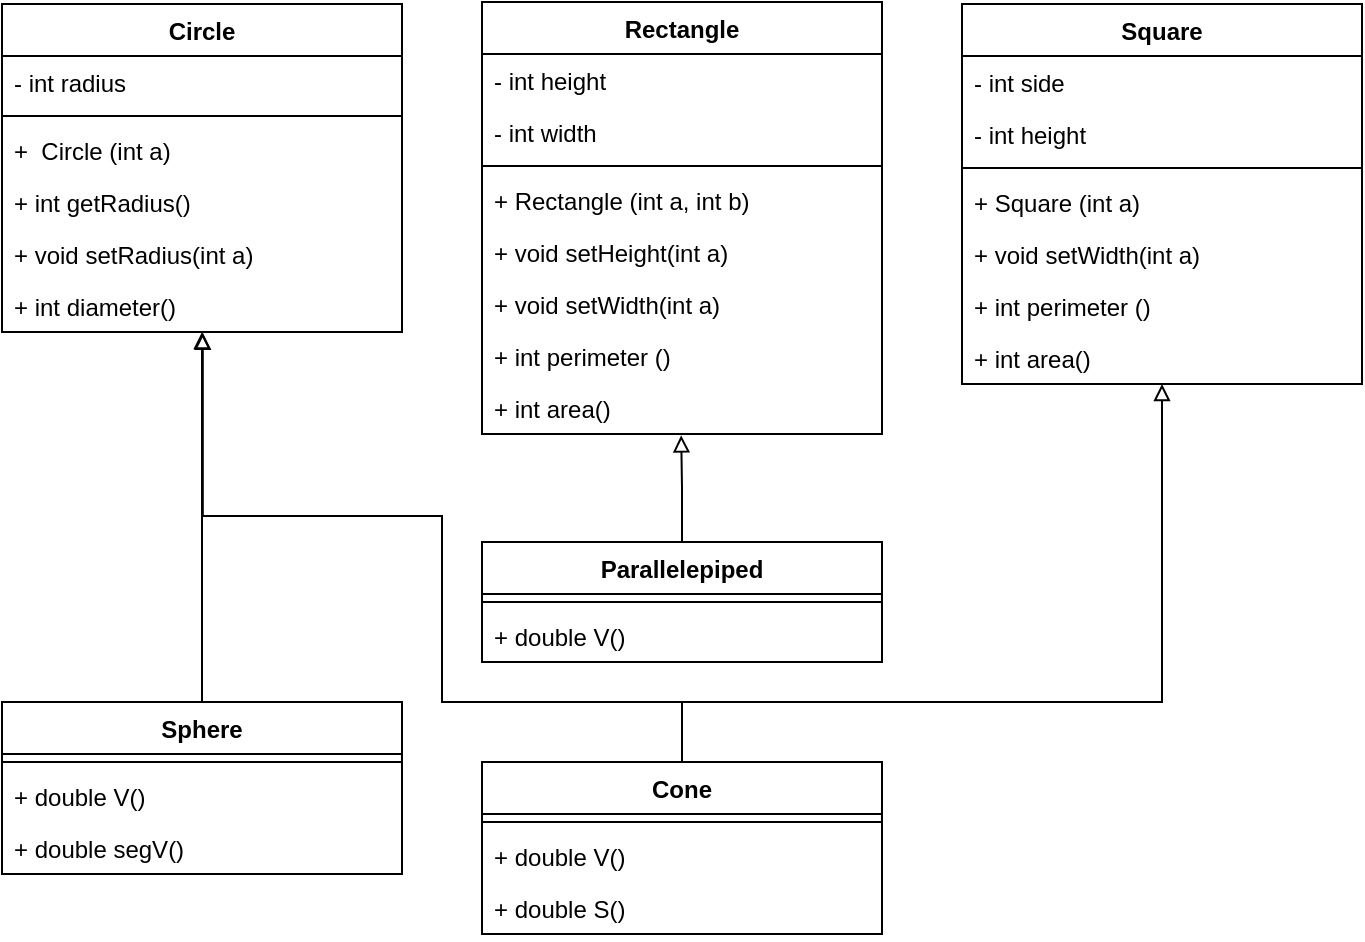 <mxfile version="13.7.9" type="device"><diagram id="gKynJr1I7mAVgRuwimTQ" name="Page-1"><mxGraphModel dx="723" dy="375" grid="1" gridSize="10" guides="1" tooltips="1" connect="1" arrows="1" fold="1" page="1" pageScale="1" pageWidth="827" pageHeight="1169" math="0" shadow="0"><root><mxCell id="0"/><mxCell id="1" parent="0"/><mxCell id="F-S0BDC6EDVDsCWJOt6T-1" value="Circle" style="swimlane;fontStyle=1;align=center;verticalAlign=top;childLayout=stackLayout;horizontal=1;startSize=26;horizontalStack=0;resizeParent=1;resizeParentMax=0;resizeLast=0;collapsible=1;marginBottom=0;" vertex="1" parent="1"><mxGeometry x="40" y="41" width="200" height="164" as="geometry"/></mxCell><mxCell id="F-S0BDC6EDVDsCWJOt6T-2" value="- int radius" style="text;strokeColor=none;fillColor=none;align=left;verticalAlign=top;spacingLeft=4;spacingRight=4;overflow=hidden;rotatable=0;points=[[0,0.5],[1,0.5]];portConstraint=eastwest;" vertex="1" parent="F-S0BDC6EDVDsCWJOt6T-1"><mxGeometry y="26" width="200" height="26" as="geometry"/></mxCell><mxCell id="F-S0BDC6EDVDsCWJOt6T-3" value="" style="line;strokeWidth=1;fillColor=none;align=left;verticalAlign=middle;spacingTop=-1;spacingLeft=3;spacingRight=3;rotatable=0;labelPosition=right;points=[];portConstraint=eastwest;" vertex="1" parent="F-S0BDC6EDVDsCWJOt6T-1"><mxGeometry y="52" width="200" height="8" as="geometry"/></mxCell><mxCell id="F-S0BDC6EDVDsCWJOt6T-4" value="+  Circle (int a)" style="text;strokeColor=none;fillColor=none;align=left;verticalAlign=top;spacingLeft=4;spacingRight=4;overflow=hidden;rotatable=0;points=[[0,0.5],[1,0.5]];portConstraint=eastwest;" vertex="1" parent="F-S0BDC6EDVDsCWJOt6T-1"><mxGeometry y="60" width="200" height="26" as="geometry"/></mxCell><mxCell id="F-S0BDC6EDVDsCWJOt6T-5" value="+ int getRadius()&#10;" style="text;strokeColor=none;fillColor=none;align=left;verticalAlign=top;spacingLeft=4;spacingRight=4;overflow=hidden;rotatable=0;points=[[0,0.5],[1,0.5]];portConstraint=eastwest;" vertex="1" parent="F-S0BDC6EDVDsCWJOt6T-1"><mxGeometry y="86" width="200" height="26" as="geometry"/></mxCell><mxCell id="F-S0BDC6EDVDsCWJOt6T-6" value="+ void setRadius(int a)" style="text;strokeColor=none;fillColor=none;align=left;verticalAlign=top;spacingLeft=4;spacingRight=4;overflow=hidden;rotatable=0;points=[[0,0.5],[1,0.5]];portConstraint=eastwest;" vertex="1" parent="F-S0BDC6EDVDsCWJOt6T-1"><mxGeometry y="112" width="200" height="26" as="geometry"/></mxCell><mxCell id="F-S0BDC6EDVDsCWJOt6T-7" value="+ int diameter()&#10;" style="text;strokeColor=none;fillColor=none;align=left;verticalAlign=top;spacingLeft=4;spacingRight=4;overflow=hidden;rotatable=0;points=[[0,0.5],[1,0.5]];portConstraint=eastwest;" vertex="1" parent="F-S0BDC6EDVDsCWJOt6T-1"><mxGeometry y="138" width="200" height="26" as="geometry"/></mxCell><mxCell id="F-S0BDC6EDVDsCWJOt6T-9" value="Rectangle" style="swimlane;fontStyle=1;align=center;verticalAlign=top;childLayout=stackLayout;horizontal=1;startSize=26;horizontalStack=0;resizeParent=1;resizeParentMax=0;resizeLast=0;collapsible=1;marginBottom=0;" vertex="1" parent="1"><mxGeometry x="280" y="40" width="200" height="216" as="geometry"/></mxCell><mxCell id="F-S0BDC6EDVDsCWJOt6T-10" value="- int height" style="text;strokeColor=none;fillColor=none;align=left;verticalAlign=top;spacingLeft=4;spacingRight=4;overflow=hidden;rotatable=0;points=[[0,0.5],[1,0.5]];portConstraint=eastwest;" vertex="1" parent="F-S0BDC6EDVDsCWJOt6T-9"><mxGeometry y="26" width="200" height="26" as="geometry"/></mxCell><mxCell id="F-S0BDC6EDVDsCWJOt6T-11" value="- int width" style="text;strokeColor=none;fillColor=none;align=left;verticalAlign=top;spacingLeft=4;spacingRight=4;overflow=hidden;rotatable=0;points=[[0,0.5],[1,0.5]];portConstraint=eastwest;" vertex="1" parent="F-S0BDC6EDVDsCWJOt6T-9"><mxGeometry y="52" width="200" height="26" as="geometry"/></mxCell><mxCell id="F-S0BDC6EDVDsCWJOt6T-12" value="" style="line;strokeWidth=1;fillColor=none;align=left;verticalAlign=middle;spacingTop=-1;spacingLeft=3;spacingRight=3;rotatable=0;labelPosition=right;points=[];portConstraint=eastwest;" vertex="1" parent="F-S0BDC6EDVDsCWJOt6T-9"><mxGeometry y="78" width="200" height="8" as="geometry"/></mxCell><mxCell id="F-S0BDC6EDVDsCWJOt6T-13" value="+ Rectangle (int a, int b)" style="text;strokeColor=none;fillColor=none;align=left;verticalAlign=top;spacingLeft=4;spacingRight=4;overflow=hidden;rotatable=0;points=[[0,0.5],[1,0.5]];portConstraint=eastwest;" vertex="1" parent="F-S0BDC6EDVDsCWJOt6T-9"><mxGeometry y="86" width="200" height="26" as="geometry"/></mxCell><mxCell id="F-S0BDC6EDVDsCWJOt6T-14" value="+ void setHeight(int a)" style="text;strokeColor=none;fillColor=none;align=left;verticalAlign=top;spacingLeft=4;spacingRight=4;overflow=hidden;rotatable=0;points=[[0,0.5],[1,0.5]];portConstraint=eastwest;" vertex="1" parent="F-S0BDC6EDVDsCWJOt6T-9"><mxGeometry y="112" width="200" height="26" as="geometry"/></mxCell><mxCell id="F-S0BDC6EDVDsCWJOt6T-15" value="+ void setWidth(int a)" style="text;strokeColor=none;fillColor=none;align=left;verticalAlign=top;spacingLeft=4;spacingRight=4;overflow=hidden;rotatable=0;points=[[0,0.5],[1,0.5]];portConstraint=eastwest;" vertex="1" parent="F-S0BDC6EDVDsCWJOt6T-9"><mxGeometry y="138" width="200" height="26" as="geometry"/></mxCell><mxCell id="F-S0BDC6EDVDsCWJOt6T-16" value="+ int perimeter () " style="text;strokeColor=none;fillColor=none;align=left;verticalAlign=top;spacingLeft=4;spacingRight=4;overflow=hidden;rotatable=0;points=[[0,0.5],[1,0.5]];portConstraint=eastwest;" vertex="1" parent="F-S0BDC6EDVDsCWJOt6T-9"><mxGeometry y="164" width="200" height="26" as="geometry"/></mxCell><mxCell id="F-S0BDC6EDVDsCWJOt6T-17" value="+ int area()" style="text;strokeColor=none;fillColor=none;align=left;verticalAlign=top;spacingLeft=4;spacingRight=4;overflow=hidden;rotatable=0;points=[[0,0.5],[1,0.5]];portConstraint=eastwest;" vertex="1" parent="F-S0BDC6EDVDsCWJOt6T-9"><mxGeometry y="190" width="200" height="26" as="geometry"/></mxCell><mxCell id="F-S0BDC6EDVDsCWJOt6T-18" value="Square" style="swimlane;fontStyle=1;align=center;verticalAlign=top;childLayout=stackLayout;horizontal=1;startSize=26;horizontalStack=0;resizeParent=1;resizeParentMax=0;resizeLast=0;collapsible=1;marginBottom=0;" vertex="1" parent="1"><mxGeometry x="520" y="41" width="200" height="190" as="geometry"/></mxCell><mxCell id="F-S0BDC6EDVDsCWJOt6T-19" value="- int side" style="text;strokeColor=none;fillColor=none;align=left;verticalAlign=top;spacingLeft=4;spacingRight=4;overflow=hidden;rotatable=0;points=[[0,0.5],[1,0.5]];portConstraint=eastwest;" vertex="1" parent="F-S0BDC6EDVDsCWJOt6T-18"><mxGeometry y="26" width="200" height="26" as="geometry"/></mxCell><mxCell id="F-S0BDC6EDVDsCWJOt6T-46" value="- int height" style="text;strokeColor=none;fillColor=none;align=left;verticalAlign=top;spacingLeft=4;spacingRight=4;overflow=hidden;rotatable=0;points=[[0,0.5],[1,0.5]];portConstraint=eastwest;" vertex="1" parent="F-S0BDC6EDVDsCWJOt6T-18"><mxGeometry y="52" width="200" height="26" as="geometry"/></mxCell><mxCell id="F-S0BDC6EDVDsCWJOt6T-20" value="" style="line;strokeWidth=1;fillColor=none;align=left;verticalAlign=middle;spacingTop=-1;spacingLeft=3;spacingRight=3;rotatable=0;labelPosition=right;points=[];portConstraint=eastwest;" vertex="1" parent="F-S0BDC6EDVDsCWJOt6T-18"><mxGeometry y="78" width="200" height="8" as="geometry"/></mxCell><mxCell id="F-S0BDC6EDVDsCWJOt6T-21" value="+ Square (int a)" style="text;strokeColor=none;fillColor=none;align=left;verticalAlign=top;spacingLeft=4;spacingRight=4;overflow=hidden;rotatable=0;points=[[0,0.5],[1,0.5]];portConstraint=eastwest;" vertex="1" parent="F-S0BDC6EDVDsCWJOt6T-18"><mxGeometry y="86" width="200" height="26" as="geometry"/></mxCell><mxCell id="F-S0BDC6EDVDsCWJOt6T-22" value="+ void setWidth(int a)" style="text;strokeColor=none;fillColor=none;align=left;verticalAlign=top;spacingLeft=4;spacingRight=4;overflow=hidden;rotatable=0;points=[[0,0.5],[1,0.5]];portConstraint=eastwest;" vertex="1" parent="F-S0BDC6EDVDsCWJOt6T-18"><mxGeometry y="112" width="200" height="26" as="geometry"/></mxCell><mxCell id="F-S0BDC6EDVDsCWJOt6T-23" value="+ int perimeter () " style="text;strokeColor=none;fillColor=none;align=left;verticalAlign=top;spacingLeft=4;spacingRight=4;overflow=hidden;rotatable=0;points=[[0,0.5],[1,0.5]];portConstraint=eastwest;" vertex="1" parent="F-S0BDC6EDVDsCWJOt6T-18"><mxGeometry y="138" width="200" height="26" as="geometry"/></mxCell><mxCell id="F-S0BDC6EDVDsCWJOt6T-47" value="+ int area()" style="text;strokeColor=none;fillColor=none;align=left;verticalAlign=top;spacingLeft=4;spacingRight=4;overflow=hidden;rotatable=0;points=[[0,0.5],[1,0.5]];portConstraint=eastwest;" vertex="1" parent="F-S0BDC6EDVDsCWJOt6T-18"><mxGeometry y="164" width="200" height="26" as="geometry"/></mxCell><mxCell id="F-S0BDC6EDVDsCWJOt6T-38" style="edgeStyle=orthogonalEdgeStyle;rounded=0;orthogonalLoop=1;jettySize=auto;html=1;exitX=0.5;exitY=0;exitDx=0;exitDy=0;entryX=0.498;entryY=1.026;entryDx=0;entryDy=0;entryPerimeter=0;endArrow=block;endFill=0;" edge="1" parent="1" source="F-S0BDC6EDVDsCWJOt6T-34" target="F-S0BDC6EDVDsCWJOt6T-17"><mxGeometry relative="1" as="geometry"/></mxCell><mxCell id="F-S0BDC6EDVDsCWJOt6T-34" value="Parallelepiped" style="swimlane;fontStyle=1;align=center;verticalAlign=top;childLayout=stackLayout;horizontal=1;startSize=26;horizontalStack=0;resizeParent=1;resizeParentMax=0;resizeLast=0;collapsible=1;marginBottom=0;" vertex="1" parent="1"><mxGeometry x="280" y="310" width="200" height="60" as="geometry"/></mxCell><mxCell id="F-S0BDC6EDVDsCWJOt6T-35" value="" style="line;strokeWidth=1;fillColor=none;align=left;verticalAlign=middle;spacingTop=-1;spacingLeft=3;spacingRight=3;rotatable=0;labelPosition=right;points=[];portConstraint=eastwest;" vertex="1" parent="F-S0BDC6EDVDsCWJOt6T-34"><mxGeometry y="26" width="200" height="8" as="geometry"/></mxCell><mxCell id="F-S0BDC6EDVDsCWJOt6T-36" value="+ double V()" style="text;strokeColor=none;fillColor=none;align=left;verticalAlign=top;spacingLeft=4;spacingRight=4;overflow=hidden;rotatable=0;points=[[0,0.5],[1,0.5]];portConstraint=eastwest;" vertex="1" parent="F-S0BDC6EDVDsCWJOt6T-34"><mxGeometry y="34" width="200" height="26" as="geometry"/></mxCell><mxCell id="F-S0BDC6EDVDsCWJOt6T-43" style="edgeStyle=orthogonalEdgeStyle;rounded=0;orthogonalLoop=1;jettySize=auto;html=1;exitX=0.5;exitY=0;exitDx=0;exitDy=0;entryX=0.5;entryY=1;entryDx=0;entryDy=0;endArrow=block;endFill=0;" edge="1" parent="1" source="F-S0BDC6EDVDsCWJOt6T-39" target="F-S0BDC6EDVDsCWJOt6T-18"><mxGeometry relative="1" as="geometry"><Array as="points"><mxPoint x="380" y="390"/><mxPoint x="620" y="390"/></Array></mxGeometry></mxCell><mxCell id="F-S0BDC6EDVDsCWJOt6T-44" style="edgeStyle=orthogonalEdgeStyle;rounded=0;orthogonalLoop=1;jettySize=auto;html=1;exitX=0.5;exitY=0;exitDx=0;exitDy=0;entryX=0.502;entryY=1.128;entryDx=0;entryDy=0;entryPerimeter=0;endArrow=block;endFill=0;" edge="1" parent="1"><mxGeometry relative="1" as="geometry"><mxPoint x="380" y="417" as="sourcePoint"/><mxPoint x="140.4" y="205.328" as="targetPoint"/><Array as="points"><mxPoint x="380" y="390"/><mxPoint x="260" y="390"/><mxPoint x="260" y="297"/><mxPoint x="140" y="297"/></Array></mxGeometry></mxCell><mxCell id="F-S0BDC6EDVDsCWJOt6T-39" value="Cone" style="swimlane;fontStyle=1;align=center;verticalAlign=top;childLayout=stackLayout;horizontal=1;startSize=26;horizontalStack=0;resizeParent=1;resizeParentMax=0;resizeLast=0;collapsible=1;marginBottom=0;" vertex="1" parent="1"><mxGeometry x="280" y="420" width="200" height="86" as="geometry"/></mxCell><mxCell id="F-S0BDC6EDVDsCWJOt6T-40" value="" style="line;strokeWidth=1;fillColor=none;align=left;verticalAlign=middle;spacingTop=-1;spacingLeft=3;spacingRight=3;rotatable=0;labelPosition=right;points=[];portConstraint=eastwest;" vertex="1" parent="F-S0BDC6EDVDsCWJOt6T-39"><mxGeometry y="26" width="200" height="8" as="geometry"/></mxCell><mxCell id="F-S0BDC6EDVDsCWJOt6T-41" value="+ double V()" style="text;strokeColor=none;fillColor=none;align=left;verticalAlign=top;spacingLeft=4;spacingRight=4;overflow=hidden;rotatable=0;points=[[0,0.5],[1,0.5]];portConstraint=eastwest;" vertex="1" parent="F-S0BDC6EDVDsCWJOt6T-39"><mxGeometry y="34" width="200" height="26" as="geometry"/></mxCell><mxCell id="F-S0BDC6EDVDsCWJOt6T-48" value="+ double S()" style="text;strokeColor=none;fillColor=none;align=left;verticalAlign=top;spacingLeft=4;spacingRight=4;overflow=hidden;rotatable=0;points=[[0,0.5],[1,0.5]];portConstraint=eastwest;" vertex="1" parent="F-S0BDC6EDVDsCWJOt6T-39"><mxGeometry y="60" width="200" height="26" as="geometry"/></mxCell><mxCell id="F-S0BDC6EDVDsCWJOt6T-45" style="edgeStyle=orthogonalEdgeStyle;rounded=0;orthogonalLoop=1;jettySize=auto;html=1;exitX=0.5;exitY=0;exitDx=0;exitDy=0;entryX=0.5;entryY=1;entryDx=0;entryDy=0;endArrow=block;endFill=0;" edge="1" parent="1" source="F-S0BDC6EDVDsCWJOt6T-25" target="F-S0BDC6EDVDsCWJOt6T-1"><mxGeometry relative="1" as="geometry"/></mxCell><mxCell id="F-S0BDC6EDVDsCWJOt6T-25" value="Sphere" style="swimlane;fontStyle=1;align=center;verticalAlign=top;childLayout=stackLayout;horizontal=1;startSize=26;horizontalStack=0;resizeParent=1;resizeParentMax=0;resizeLast=0;collapsible=1;marginBottom=0;" vertex="1" parent="1"><mxGeometry x="40" y="390" width="200" height="86" as="geometry"/></mxCell><mxCell id="F-S0BDC6EDVDsCWJOt6T-27" value="" style="line;strokeWidth=1;fillColor=none;align=left;verticalAlign=middle;spacingTop=-1;spacingLeft=3;spacingRight=3;rotatable=0;labelPosition=right;points=[];portConstraint=eastwest;" vertex="1" parent="F-S0BDC6EDVDsCWJOt6T-25"><mxGeometry y="26" width="200" height="8" as="geometry"/></mxCell><mxCell id="F-S0BDC6EDVDsCWJOt6T-28" value="+ double V()" style="text;strokeColor=none;fillColor=none;align=left;verticalAlign=top;spacingLeft=4;spacingRight=4;overflow=hidden;rotatable=0;points=[[0,0.5],[1,0.5]];portConstraint=eastwest;" vertex="1" parent="F-S0BDC6EDVDsCWJOt6T-25"><mxGeometry y="34" width="200" height="26" as="geometry"/></mxCell><mxCell id="F-S0BDC6EDVDsCWJOt6T-29" value="+ double segV()&#10;" style="text;strokeColor=none;fillColor=none;align=left;verticalAlign=top;spacingLeft=4;spacingRight=4;overflow=hidden;rotatable=0;points=[[0,0.5],[1,0.5]];portConstraint=eastwest;" vertex="1" parent="F-S0BDC6EDVDsCWJOt6T-25"><mxGeometry y="60" width="200" height="26" as="geometry"/></mxCell></root></mxGraphModel></diagram></mxfile>